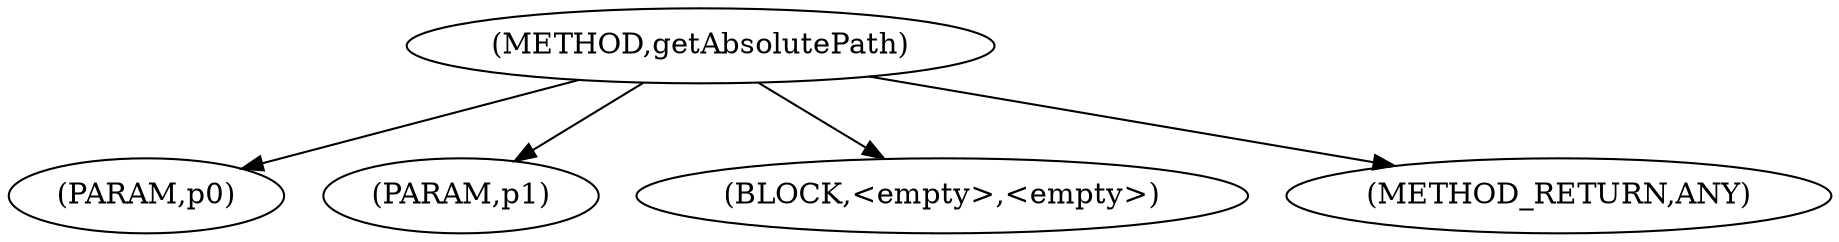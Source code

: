 digraph "getAbsolutePath" {  
"1887" [label = <(METHOD,getAbsolutePath)> ]
"1888" [label = <(PARAM,p0)> ]
"1889" [label = <(PARAM,p1)> ]
"1890" [label = <(BLOCK,&lt;empty&gt;,&lt;empty&gt;)> ]
"1891" [label = <(METHOD_RETURN,ANY)> ]
  "1887" -> "1888" 
  "1887" -> "1889" 
  "1887" -> "1890" 
  "1887" -> "1891" 
}
